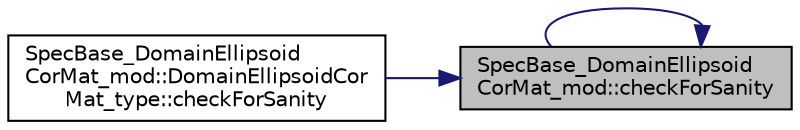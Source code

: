digraph "SpecBase_DomainEllipsoidCorMat_mod::checkForSanity"
{
 // LATEX_PDF_SIZE
  edge [fontname="Helvetica",fontsize="10",labelfontname="Helvetica",labelfontsize="10"];
  node [fontname="Helvetica",fontsize="10",shape=record];
  rankdir="RL";
  Node1 [label="SpecBase_DomainEllipsoid\lCorMat_mod::checkForSanity",height=0.2,width=0.4,color="black", fillcolor="grey75", style="filled", fontcolor="black",tooltip=" "];
  Node1 -> Node2 [dir="back",color="midnightblue",fontsize="10",style="solid",fontname="Helvetica"];
  Node2 [label="SpecBase_DomainEllipsoid\lCorMat_mod::DomainEllipsoidCor\lMat_type::checkForSanity",height=0.2,width=0.4,color="black", fillcolor="white", style="filled",URL="$structSpecBase__DomainEllipsoidCorMat__mod_1_1DomainEllipsoidCorMat__type.html#ab2cfe203f8d26bd54ecd2a3541923be0",tooltip=" "];
  Node1 -> Node1 [dir="back",color="midnightblue",fontsize="10",style="solid",fontname="Helvetica"];
}
